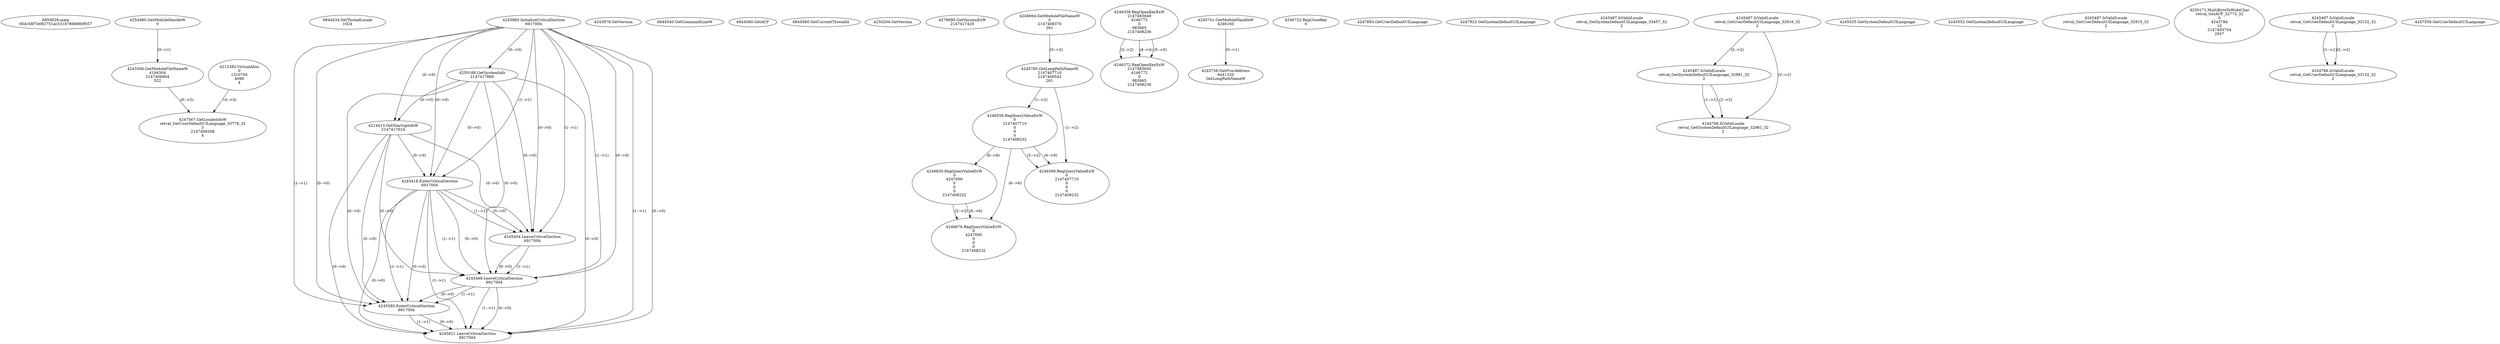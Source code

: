 // Global SCDG with merge call
digraph {
	0 [label="6850628.main
004c58f7e092751ac53187866880f057"]
	1 [label="4254480.GetModuleHandleW
0"]
	2 [label="6844434.SetThreadLocale
1024"]
	3 [label="4243965.InitializeCriticalSection
6917004"]
	4 [label="4243979.GetVersion
"]
	5 [label="4250188.GetSystemInfo
2147417660"]
	3 -> 5 [label="(0-->0)"]
	6 [label="6844540.GetCommandLineW
"]
	7 [label="4214413.GetStartupInfoW
2147417624"]
	3 -> 7 [label="(0-->0)"]
	5 -> 7 [label="(0-->0)"]
	8 [label="6844560.GetACP
"]
	9 [label="6844580.GetCurrentThreadId
"]
	10 [label="4250204.GetVersion
"]
	11 [label="4276690.GetVersionExW
2147417420"]
	12 [label="4243306.GetModuleFileNameW
4194304
2147408904
522"]
	1 -> 12 [label="(0-->1)"]
	13 [label="4248064.GetModuleFileNameW
0
2147408370
261"]
	14 [label="4215383.VirtualAlloc
0
1310704
4096
4"]
	15 [label="4246338.RegOpenKeyExW
2147483649
4246772
0
983065
2147408236"]
	16 [label="4246372.RegOpenKeyExW
2147483650
4246772
0
983065
2147408236"]
	15 -> 16 [label="(2-->2)"]
	15 -> 16 [label="(4-->4)"]
	15 -> 16 [label="(5-->5)"]
	17 [label="4245741.GetModuleHandleW
4246160"]
	18 [label="4245758.GetProcAddress
9441320
GetLongPathNameW"]
	17 -> 18 [label="(0-->1)"]
	19 [label="4245785.GetLongPathNameW
2147407710
2147406542
261"]
	13 -> 19 [label="(3-->3)"]
	20 [label="4246556.RegQueryValueExW
0
2147407710
0
0
0
2147408232"]
	19 -> 20 [label="(1-->2)"]
	21 [label="4246635.RegQueryValueExW
0
4247000
0
0
0
2147408232"]
	20 -> 21 [label="(6-->6)"]
	22 [label="4246722.RegCloseKey
0"]
	23 [label="4247883.GetUserDefaultUILanguage
"]
	24 [label="4245418.EnterCriticalSection
6917004"]
	3 -> 24 [label="(1-->1)"]
	3 -> 24 [label="(0-->0)"]
	5 -> 24 [label="(0-->0)"]
	7 -> 24 [label="(0-->0)"]
	25 [label="4245454.LeaveCriticalSection
6917004"]
	3 -> 25 [label="(1-->1)"]
	24 -> 25 [label="(1-->1)"]
	3 -> 25 [label="(0-->0)"]
	5 -> 25 [label="(0-->0)"]
	7 -> 25 [label="(0-->0)"]
	24 -> 25 [label="(0-->0)"]
	26 [label="4247923.GetSystemDefaultUILanguage
"]
	27 [label="4245469.LeaveCriticalSection
6917004"]
	3 -> 27 [label="(1-->1)"]
	24 -> 27 [label="(1-->1)"]
	25 -> 27 [label="(1-->1)"]
	3 -> 27 [label="(0-->0)"]
	5 -> 27 [label="(0-->0)"]
	7 -> 27 [label="(0-->0)"]
	24 -> 27 [label="(0-->0)"]
	25 -> 27 [label="(0-->0)"]
	28 [label="4245487.IsValidLocale
retval_GetSystemDefaultUILanguage_33457_32
2"]
	29 [label="4246676.RegQueryValueExW
0
4247000
0
0
0
2147408232"]
	21 -> 29 [label="(2-->2)"]
	20 -> 29 [label="(6-->6)"]
	21 -> 29 [label="(6-->6)"]
	30 [label="4245487.IsValidLocale
retval_GetUserDefaultUILanguage_32916_32
2"]
	31 [label="4245580.EnterCriticalSection
6917004"]
	3 -> 31 [label="(1-->1)"]
	24 -> 31 [label="(1-->1)"]
	27 -> 31 [label="(1-->1)"]
	3 -> 31 [label="(0-->0)"]
	5 -> 31 [label="(0-->0)"]
	7 -> 31 [label="(0-->0)"]
	24 -> 31 [label="(0-->0)"]
	27 -> 31 [label="(0-->0)"]
	32 [label="4245621.LeaveCriticalSection
6917004"]
	3 -> 32 [label="(1-->1)"]
	24 -> 32 [label="(1-->1)"]
	27 -> 32 [label="(1-->1)"]
	31 -> 32 [label="(1-->1)"]
	3 -> 32 [label="(0-->0)"]
	5 -> 32 [label="(0-->0)"]
	7 -> 32 [label="(0-->0)"]
	24 -> 32 [label="(0-->0)"]
	27 -> 32 [label="(0-->0)"]
	31 -> 32 [label="(0-->0)"]
	33 [label="4245487.IsValidLocale
retval_GetSystemDefaultUILanguage_32981_32
2"]
	30 -> 33 [label="(2-->2)"]
	34 [label="4244766.IsValidLocale
retval_GetSystemDefaultUILanguage_32981_32
2"]
	33 -> 34 [label="(1-->1)"]
	30 -> 34 [label="(2-->2)"]
	33 -> 34 [label="(2-->2)"]
	35 [label="4245525.GetSystemDefaultUILanguage
"]
	36 [label="4245552.GetSystemDefaultUILanguage
"]
	37 [label="4245487.IsValidLocale
retval_GetUserDefaultUILanguage_32915_32
2"]
	38 [label="4250171.MultiByteToWideChar
retval_GetACP_32773_32
0
4243784
10
2147403704
2047"]
	39 [label="4246599.RegQueryValueExW
0
2147407710
0
0
0
2147408232"]
	19 -> 39 [label="(1-->2)"]
	20 -> 39 [label="(2-->2)"]
	20 -> 39 [label="(6-->6)"]
	40 [label="4245487.IsValidLocale
retval_GetUserDefaultUILanguage_33132_32
2"]
	41 [label="4244766.IsValidLocale
retval_GetUserDefaultUILanguage_33132_32
2"]
	40 -> 41 [label="(1-->1)"]
	40 -> 41 [label="(2-->2)"]
	42 [label="4247558.GetUserDefaultUILanguage
"]
	43 [label="4247567.GetLocaleInfoW
retval_GetUserDefaultUILanguage_33778_32
3
2147408268
4"]
	12 -> 43 [label="(0-->2)"]
	14 -> 43 [label="(4-->4)"]
}
